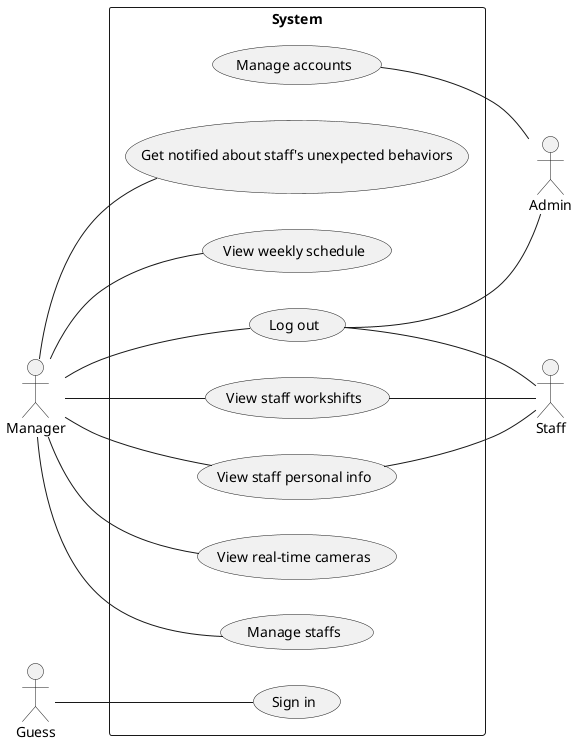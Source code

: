 @startuml
left to right direction

:Manager: as Manager
:Guess: as Guess
:Staff: as Staff
:Admin: as Admin

rectangle System {
    (Sign in) as (UC01)
    (Log out) as (UC02)
    (View real-time cameras) as (UC03)
    (Manage staffs) as (UC04)
    (Get notified about staff's unexpected behaviors) as (UC05)
    (View weekly schedule) as (UC06)
    (View staff personal info) as (UC07)
    (View staff workshifts) as (UC08)
    (Manage accounts) as (UC09)
}

Guess -- UC01
Manager -- UC02
Manager -- UC03
Manager -- UC04
Manager -- UC05
Manager -- UC06
Manager -- UC07
Manager -- UC08
Staff -up- UC02
Staff -up- UC07
Staff -up- UC08
Admin -up- UC02
Admin -up- UC09

@enduml